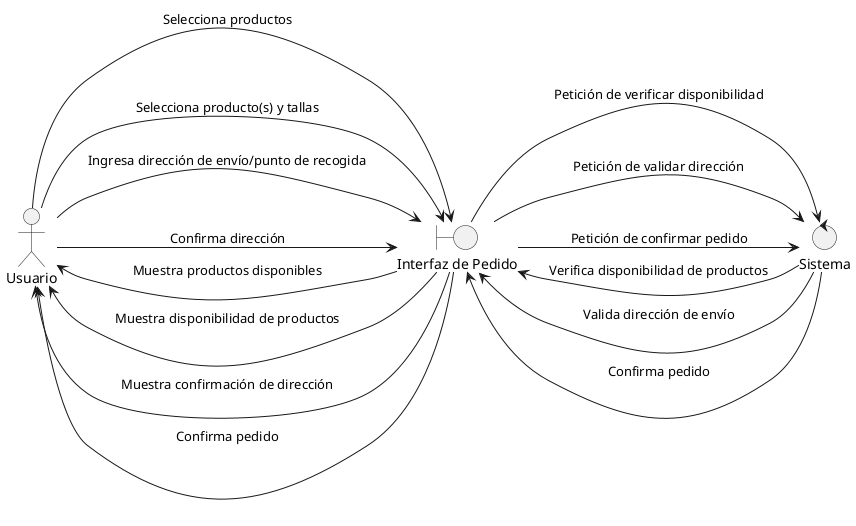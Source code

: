 @startuml
left to right direction
actor Usuario as U
boundary "Interfaz de Pedido" as IP
control "Sistema" as S

U --> IP: Selecciona productos
IP --> U: Muestra productos disponibles
U --> IP: Selecciona producto(s) y tallas
IP --> S: Petición de verificar disponibilidad
S --> IP: Verifica disponibilidad de productos
IP --> U: Muestra disponibilidad de productos
U --> IP: Ingresa dirección de envío/punto de recogida
IP --> S: Petición de validar dirección
S --> IP: Valida dirección de envío
IP --> U: Muestra confirmación de dirección
U --> IP: Confirma dirección
IP --> S: Petición de confirmar pedido
S --> IP: Confirma pedido
IP --> U: Confirma pedido

@enduml
